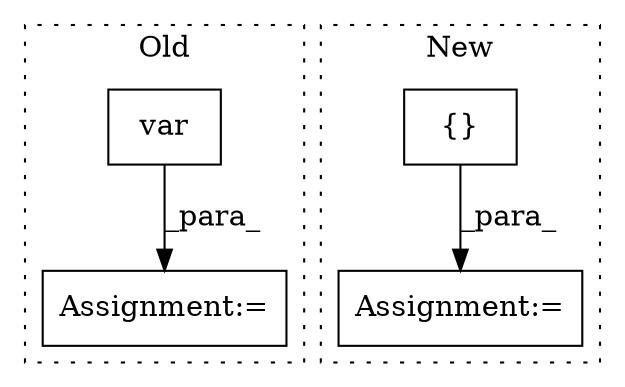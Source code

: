 digraph G {
subgraph cluster0 {
1 [label="var" a="32" s="14319,14348" l="4,1" shape="box"];
3 [label="Assignment:=" a="7" s="14312" l="1" shape="box"];
label = "Old";
style="dotted";
}
subgraph cluster1 {
2 [label="{}" a="4" s="14235" l="2" shape="box"];
4 [label="Assignment:=" a="7" s="14225" l="1" shape="box"];
label = "New";
style="dotted";
}
1 -> 3 [label="_para_"];
2 -> 4 [label="_para_"];
}